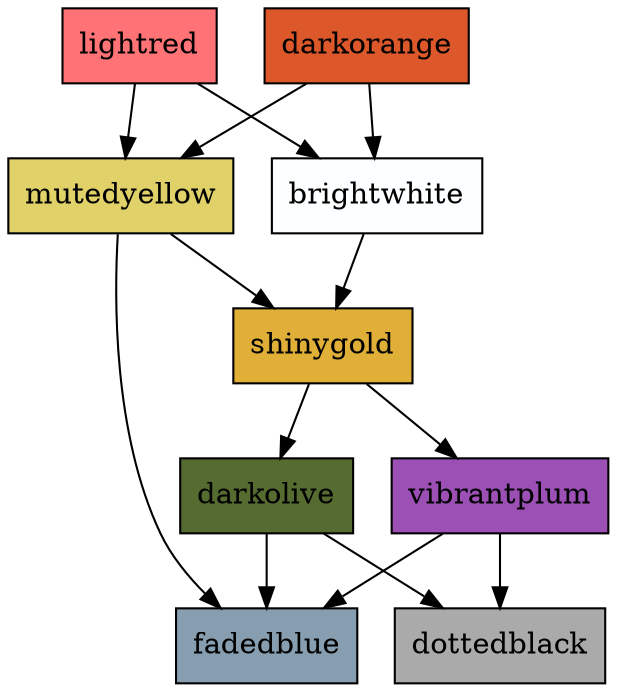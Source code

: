 digraph G { node[shape=box] 

lightred [fillcolor=" #ff7276 ",style="filled"]

brightwhite [fillcolor=" #fdfeff ",style="filled"]

lightred -> brightwhite
mutedyellow [fillcolor=" #e0d268 ",style="filled"]

lightred -> mutedyellow
darkorange [fillcolor=" #dc582a ",style="filled"]

darkorange -> brightwhite
darkorange -> mutedyellow
shinygold [fillcolor=" #dfaf37 ",style="filled"]

brightwhite -> shinygold
mutedyellow -> shinygold
fadedblue [fillcolor=" #879eb0 ",style="filled"]

mutedyellow -> fadedblue
darkolive [fillcolor=" #556b2f ",style="filled"]

shinygold -> darkolive
vibrantplum [fillcolor=" #9c50b6 ",style="filled"]

shinygold -> vibrantplum
darkolive -> fadedblue
dottedblack [fillcolor=" #aaaaaa ",style="filled"]

darkolive -> dottedblack
vibrantplum -> fadedblue
vibrantplum -> dottedblack
}
